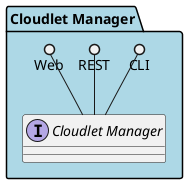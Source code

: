 @startuml

package "Cloudlet Manager" #lightblue {
    interface "Cloudlet Manager" {
    }

    CLI ()-- "Cloudlet Manager"
    REST ()-- "Cloudlet Manager"
    Web ()-- "Cloudlet Manager"
}


@enduml
